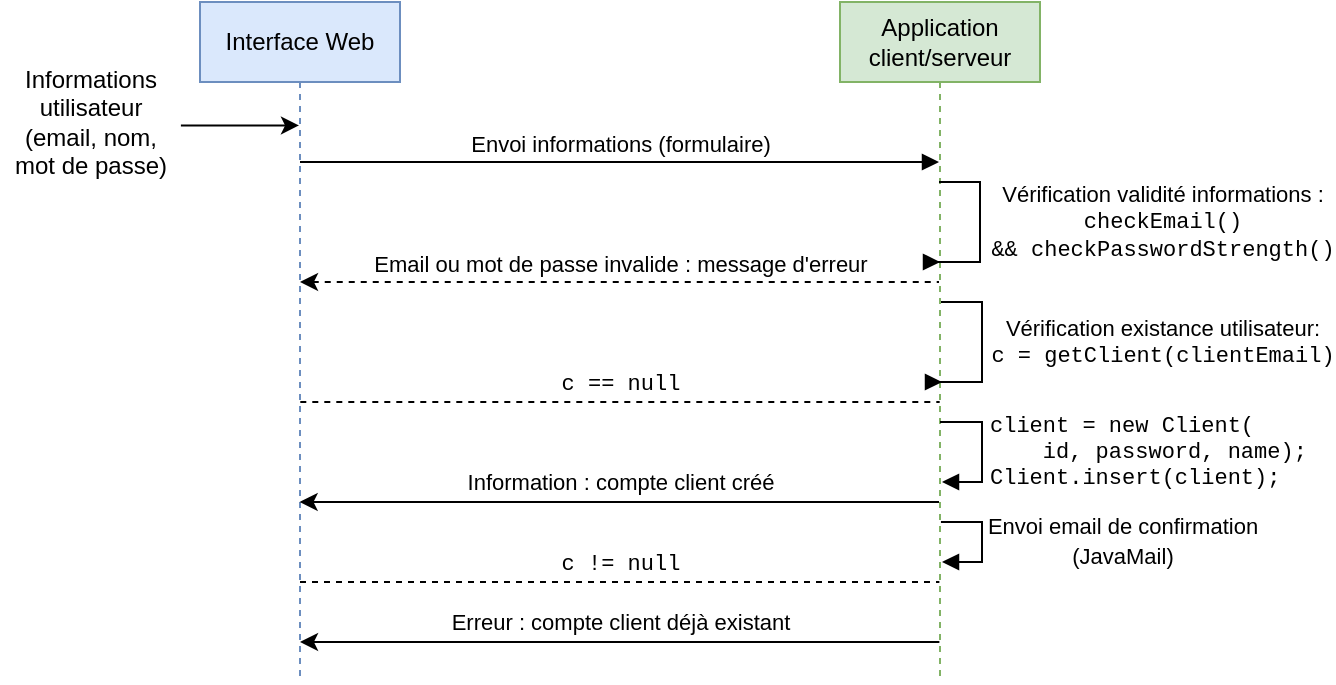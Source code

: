 <mxfile version="16.0.2"><diagram id="zqg3mD8aVBPtvlfFpJmv" name="Page-1"><mxGraphModel dx="585" dy="529" grid="1" gridSize="10" guides="1" tooltips="1" connect="1" arrows="1" fold="1" page="1" pageScale="1" pageWidth="827" pageHeight="1169" math="0" shadow="0"><root><mxCell id="0"/><mxCell id="1" parent="0"/><mxCell id="6A-bxQkhCpq2slP2q3Ci-83" value="Interface Web" style="shape=umlLifeline;perimeter=lifelinePerimeter;whiteSpace=wrap;html=1;container=1;collapsible=0;recursiveResize=0;outlineConnect=0;fillColor=#dae8fc;strokeColor=#6c8ebf;" vertex="1" parent="1"><mxGeometry x="760" y="280" width="100" height="340" as="geometry"/></mxCell><mxCell id="6A-bxQkhCpq2slP2q3Ci-84" value="&lt;div&gt;Application&lt;/div&gt;&lt;div&gt;client/serveur&lt;/div&gt;" style="shape=umlLifeline;perimeter=lifelinePerimeter;whiteSpace=wrap;html=1;container=1;collapsible=0;recursiveResize=0;outlineConnect=0;fillColor=#d5e8d4;strokeColor=#82b366;" vertex="1" parent="1"><mxGeometry x="1080" y="280" width="100" height="340" as="geometry"/></mxCell><mxCell id="6A-bxQkhCpq2slP2q3Ci-85" value="&lt;div align=&quot;center&quot;&gt;&lt;font face=&quot;Helvetica&quot;&gt;Vérification validité informations :&lt;/font&gt;&lt;/div&gt;&lt;div align=&quot;center&quot;&gt;checkEmail()&lt;/div&gt;&lt;div align=&quot;center&quot;&gt;&amp;amp;&amp;amp; checkPasswordStrength()&lt;br&gt;&lt;/div&gt;" style="edgeStyle=orthogonalEdgeStyle;html=1;align=center;spacingLeft=2;endArrow=block;rounded=0;fontFamily=Courier New;" edge="1" parent="6A-bxQkhCpq2slP2q3Ci-84"><mxGeometry x="-0.018" y="90" relative="1" as="geometry"><mxPoint x="49.5" y="90" as="sourcePoint"/><Array as="points"><mxPoint x="70" y="90"/><mxPoint x="70" y="130"/><mxPoint x="49" y="130"/></Array><mxPoint x="50" y="130" as="targetPoint"/><mxPoint as="offset"/></mxGeometry></mxCell><mxCell id="6A-bxQkhCpq2slP2q3Ci-86" value="&lt;div align=&quot;center&quot;&gt;&lt;font face=&quot;Helvetica&quot;&gt;Vérification existance utilisateur:&lt;/font&gt;&lt;/div&gt;&lt;div align=&quot;center&quot;&gt;c = getClient(clientEmail)&lt;br&gt;&lt;/div&gt;" style="edgeStyle=orthogonalEdgeStyle;html=1;align=center;spacingLeft=2;endArrow=block;rounded=0;fontFamily=Courier New;" edge="1" parent="6A-bxQkhCpq2slP2q3Ci-84"><mxGeometry x="-0.017" y="89" relative="1" as="geometry"><mxPoint x="50.5" y="150" as="sourcePoint"/><Array as="points"><mxPoint x="71" y="150"/><mxPoint x="71" y="190"/><mxPoint x="50" y="190"/></Array><mxPoint x="51" y="190" as="targetPoint"/><mxPoint as="offset"/></mxGeometry></mxCell><mxCell id="6A-bxQkhCpq2slP2q3Ci-87" value="&lt;div&gt;&lt;font face=&quot;Helvetica&quot;&gt;Envoi email de confirmation&lt;/font&gt;&lt;/div&gt;&lt;div&gt;&lt;font face=&quot;Helvetica&quot;&gt;(JavaMail)&lt;br&gt;&lt;/font&gt;&lt;/div&gt;" style="edgeStyle=orthogonalEdgeStyle;html=1;align=center;spacingLeft=2;endArrow=block;rounded=0;fontFamily=Courier New;" edge="1" parent="6A-bxQkhCpq2slP2q3Ci-84"><mxGeometry x="0.007" y="69" relative="1" as="geometry"><mxPoint x="50.47" y="260" as="sourcePoint"/><Array as="points"><mxPoint x="71" y="260"/><mxPoint x="71" y="280"/><mxPoint x="51" y="280"/></Array><mxPoint x="51" y="280" as="targetPoint"/><mxPoint as="offset"/></mxGeometry></mxCell><mxCell id="6A-bxQkhCpq2slP2q3Ci-88" value="&lt;font face=&quot;Helvetica&quot;&gt;Information : compte client créé&lt;br&gt;&lt;/font&gt;" style="html=1;verticalAlign=bottom;endArrow=none;rounded=0;fontFamily=Courier New;startArrow=classic;startFill=1;endFill=0;" edge="1" parent="6A-bxQkhCpq2slP2q3Ci-84"><mxGeometry width="80" relative="1" as="geometry"><mxPoint x="-270.19" y="250" as="sourcePoint"/><mxPoint x="49.5" y="250" as="targetPoint"/><Array as="points"><mxPoint x="-210" y="250"/><mxPoint x="-50" y="250"/></Array></mxGeometry></mxCell><mxCell id="6A-bxQkhCpq2slP2q3Ci-89" value="&lt;div align=&quot;left&quot;&gt;client = new Client(&lt;/div&gt;&lt;div align=&quot;left&quot;&gt;&amp;nbsp;&amp;nbsp;&amp;nbsp; id, password, name);&lt;/div&gt;&lt;div align=&quot;left&quot;&gt;Client.insert(client);&lt;br&gt;&lt;/div&gt;" style="edgeStyle=orthogonalEdgeStyle;html=1;align=left;spacingLeft=2;endArrow=block;rounded=0;fontFamily=Courier New;" edge="1" parent="6A-bxQkhCpq2slP2q3Ci-84"><mxGeometry x="0.009" relative="1" as="geometry"><mxPoint x="50.0" y="210" as="sourcePoint"/><Array as="points"><mxPoint x="71" y="210"/><mxPoint x="71" y="240"/><mxPoint x="51" y="240"/></Array><mxPoint x="51" y="240" as="targetPoint"/><mxPoint as="offset"/></mxGeometry></mxCell><mxCell id="6A-bxQkhCpq2slP2q3Ci-90" value="Envoi informations (formulaire)" style="html=1;verticalAlign=bottom;endArrow=block;rounded=0;" edge="1" parent="1" source="6A-bxQkhCpq2slP2q3Ci-83" target="6A-bxQkhCpq2slP2q3Ci-84"><mxGeometry width="80" relative="1" as="geometry"><mxPoint x="960" y="530" as="sourcePoint"/><mxPoint x="1040" y="530" as="targetPoint"/><Array as="points"><mxPoint x="950" y="360"/></Array></mxGeometry></mxCell><mxCell id="6A-bxQkhCpq2slP2q3Ci-91" value="Email ou mot de passe invalide : message d'erreur" style="html=1;verticalAlign=bottom;endArrow=none;rounded=0;fontFamily=Helvetica;endFill=0;dashed=1;startArrow=classic;startFill=1;" edge="1" parent="1" source="6A-bxQkhCpq2slP2q3Ci-83" target="6A-bxQkhCpq2slP2q3Ci-84"><mxGeometry width="80" relative="1" as="geometry"><mxPoint x="930" y="550" as="sourcePoint"/><mxPoint x="1010" y="550" as="targetPoint"/><Array as="points"><mxPoint x="1000" y="420"/><mxPoint x="1070" y="420"/></Array></mxGeometry></mxCell><mxCell id="6A-bxQkhCpq2slP2q3Ci-92" value="&lt;font face=&quot;Courier New&quot;&gt;c == null&lt;br&gt;&lt;/font&gt;" style="html=1;verticalAlign=bottom;endArrow=none;rounded=0;fontFamily=Helvetica;endFill=0;dashed=1;" edge="1" parent="1"><mxGeometry width="80" relative="1" as="geometry"><mxPoint x="810.15" y="480" as="sourcePoint"/><mxPoint x="1129.84" y="480" as="targetPoint"/><Array as="points"><mxPoint x="1020.34" y="480"/></Array></mxGeometry></mxCell><mxCell id="6A-bxQkhCpq2slP2q3Ci-93" value="&lt;div&gt;&lt;font face=&quot;Helvetica&quot;&gt;Informations&lt;/font&gt;&lt;/div&gt;&lt;div&gt;&lt;font face=&quot;Helvetica&quot;&gt;utilisateur&lt;/font&gt;&lt;/div&gt;&lt;div&gt;&lt;font face=&quot;Helvetica&quot;&gt;(email, nom,&lt;/font&gt;&lt;/div&gt;&lt;div&gt;&lt;font face=&quot;Helvetica&quot;&gt;mot de passe)&lt;br&gt;&lt;/font&gt;&lt;/div&gt;" style="text;html=1;align=center;verticalAlign=middle;resizable=0;points=[];autosize=1;strokeColor=none;fillColor=none;fontFamily=Helvetica;" vertex="1" parent="1"><mxGeometry x="660" y="310" width="90" height="60" as="geometry"/></mxCell><mxCell id="6A-bxQkhCpq2slP2q3Ci-94" style="edgeStyle=orthogonalEdgeStyle;rounded=0;orthogonalLoop=1;jettySize=auto;html=1;fontFamily=Helvetica;startArrow=none;startFill=0;endArrow=classic;endFill=1;exitX=1.005;exitY=0.529;exitDx=0;exitDy=0;exitPerimeter=0;" edge="1" parent="1" source="6A-bxQkhCpq2slP2q3Ci-93" target="6A-bxQkhCpq2slP2q3Ci-83"><mxGeometry relative="1" as="geometry"><Array as="points"><mxPoint x="780" y="342"/><mxPoint x="780" y="342"/></Array></mxGeometry></mxCell><mxCell id="6A-bxQkhCpq2slP2q3Ci-95" value="&lt;font face=&quot;Courier New&quot;&gt;c != null&lt;br&gt;&lt;/font&gt;" style="html=1;verticalAlign=bottom;endArrow=none;rounded=0;fontFamily=Helvetica;endFill=0;dashed=1;" edge="1" parent="1"><mxGeometry width="80" relative="1" as="geometry"><mxPoint x="810.0" y="570" as="sourcePoint"/><mxPoint x="1129.69" y="570" as="targetPoint"/><Array as="points"><mxPoint x="1020.19" y="570"/></Array></mxGeometry></mxCell><mxCell id="6A-bxQkhCpq2slP2q3Ci-96" value="&lt;font face=&quot;Helvetica&quot;&gt;Erreur : compte client déjà existant&lt;br&gt;&lt;/font&gt;" style="html=1;verticalAlign=bottom;endArrow=none;rounded=0;fontFamily=Courier New;startArrow=classic;startFill=1;endFill=0;" edge="1" parent="1"><mxGeometry width="80" relative="1" as="geometry"><mxPoint x="810.0" y="600" as="sourcePoint"/><mxPoint x="1129.69" y="600" as="targetPoint"/><Array as="points"><mxPoint x="870.19" y="600"/><mxPoint x="1030.19" y="600"/></Array></mxGeometry></mxCell></root></mxGraphModel></diagram></mxfile>